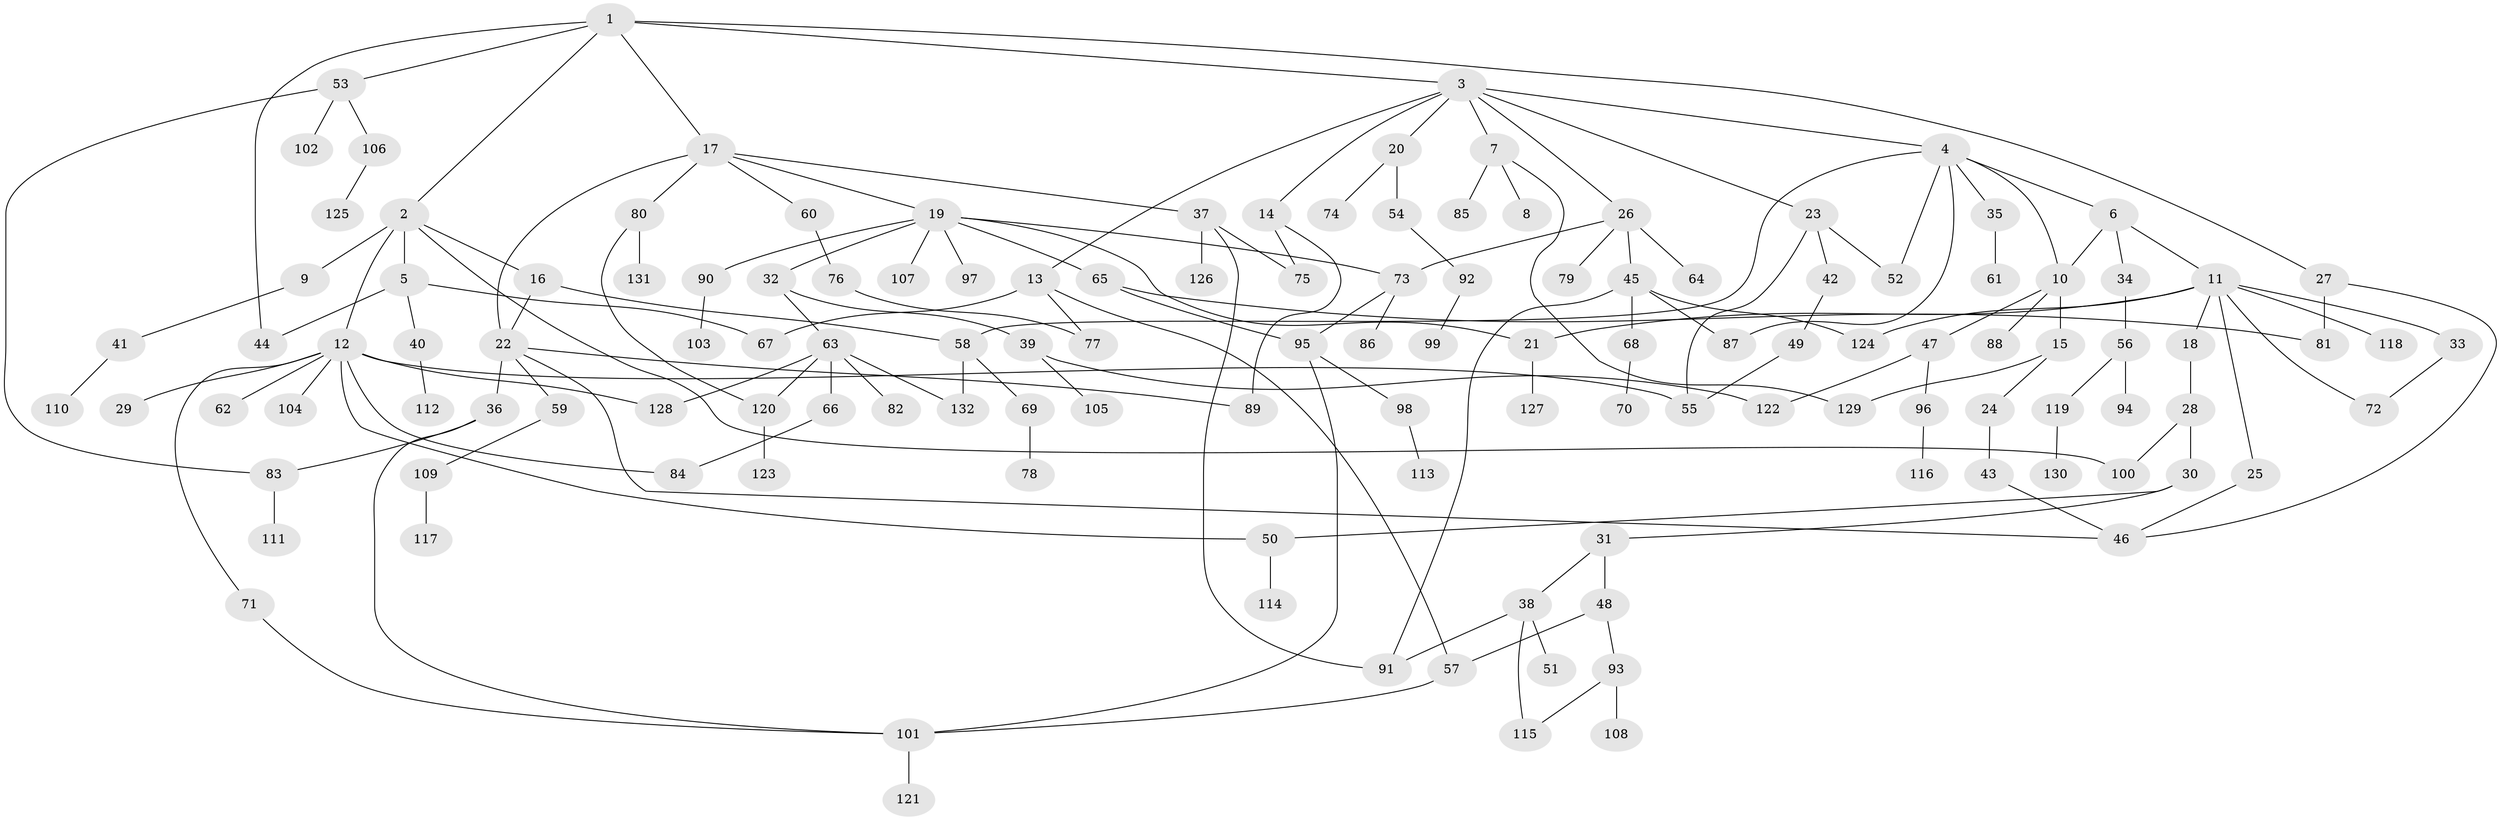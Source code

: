 // Generated by graph-tools (version 1.1) at 2025/13/03/09/25 04:13:20]
// undirected, 132 vertices, 168 edges
graph export_dot {
graph [start="1"]
  node [color=gray90,style=filled];
  1;
  2;
  3;
  4;
  5;
  6;
  7;
  8;
  9;
  10;
  11;
  12;
  13;
  14;
  15;
  16;
  17;
  18;
  19;
  20;
  21;
  22;
  23;
  24;
  25;
  26;
  27;
  28;
  29;
  30;
  31;
  32;
  33;
  34;
  35;
  36;
  37;
  38;
  39;
  40;
  41;
  42;
  43;
  44;
  45;
  46;
  47;
  48;
  49;
  50;
  51;
  52;
  53;
  54;
  55;
  56;
  57;
  58;
  59;
  60;
  61;
  62;
  63;
  64;
  65;
  66;
  67;
  68;
  69;
  70;
  71;
  72;
  73;
  74;
  75;
  76;
  77;
  78;
  79;
  80;
  81;
  82;
  83;
  84;
  85;
  86;
  87;
  88;
  89;
  90;
  91;
  92;
  93;
  94;
  95;
  96;
  97;
  98;
  99;
  100;
  101;
  102;
  103;
  104;
  105;
  106;
  107;
  108;
  109;
  110;
  111;
  112;
  113;
  114;
  115;
  116;
  117;
  118;
  119;
  120;
  121;
  122;
  123;
  124;
  125;
  126;
  127;
  128;
  129;
  130;
  131;
  132;
  1 -- 2;
  1 -- 3;
  1 -- 17;
  1 -- 27;
  1 -- 53;
  1 -- 44;
  2 -- 5;
  2 -- 9;
  2 -- 12;
  2 -- 16;
  2 -- 100;
  3 -- 4;
  3 -- 7;
  3 -- 13;
  3 -- 14;
  3 -- 20;
  3 -- 23;
  3 -- 26;
  4 -- 6;
  4 -- 10;
  4 -- 35;
  4 -- 58;
  4 -- 52;
  4 -- 87;
  5 -- 40;
  5 -- 44;
  5 -- 67;
  6 -- 11;
  6 -- 34;
  6 -- 10;
  7 -- 8;
  7 -- 85;
  7 -- 129;
  9 -- 41;
  10 -- 15;
  10 -- 47;
  10 -- 88;
  11 -- 18;
  11 -- 25;
  11 -- 33;
  11 -- 118;
  11 -- 124;
  11 -- 72;
  11 -- 21;
  12 -- 29;
  12 -- 50;
  12 -- 62;
  12 -- 71;
  12 -- 104;
  12 -- 55;
  12 -- 128;
  12 -- 84;
  13 -- 77;
  13 -- 57;
  13 -- 67;
  14 -- 89;
  14 -- 75;
  15 -- 24;
  15 -- 129;
  16 -- 22;
  16 -- 58;
  17 -- 19;
  17 -- 37;
  17 -- 60;
  17 -- 80;
  17 -- 22;
  18 -- 28;
  19 -- 21;
  19 -- 32;
  19 -- 65;
  19 -- 73;
  19 -- 90;
  19 -- 97;
  19 -- 107;
  20 -- 54;
  20 -- 74;
  21 -- 127;
  22 -- 36;
  22 -- 59;
  22 -- 46;
  22 -- 89;
  23 -- 42;
  23 -- 52;
  23 -- 55;
  24 -- 43;
  25 -- 46;
  26 -- 45;
  26 -- 64;
  26 -- 79;
  26 -- 73;
  27 -- 46;
  27 -- 81;
  28 -- 30;
  28 -- 100;
  30 -- 31;
  30 -- 50;
  31 -- 38;
  31 -- 48;
  32 -- 39;
  32 -- 63;
  33 -- 72;
  34 -- 56;
  35 -- 61;
  36 -- 83;
  36 -- 101;
  37 -- 75;
  37 -- 126;
  37 -- 91;
  38 -- 51;
  38 -- 115;
  38 -- 91;
  39 -- 105;
  39 -- 122;
  40 -- 112;
  41 -- 110;
  42 -- 49;
  43 -- 46;
  45 -- 68;
  45 -- 87;
  45 -- 91;
  45 -- 124;
  47 -- 96;
  47 -- 122;
  48 -- 57;
  48 -- 93;
  49 -- 55;
  50 -- 114;
  53 -- 102;
  53 -- 106;
  53 -- 83;
  54 -- 92;
  56 -- 94;
  56 -- 119;
  57 -- 101;
  58 -- 69;
  58 -- 132;
  59 -- 109;
  60 -- 76;
  63 -- 66;
  63 -- 82;
  63 -- 128;
  63 -- 132;
  63 -- 120;
  65 -- 81;
  65 -- 95;
  66 -- 84;
  68 -- 70;
  69 -- 78;
  71 -- 101;
  73 -- 86;
  73 -- 95;
  76 -- 77;
  80 -- 120;
  80 -- 131;
  83 -- 111;
  90 -- 103;
  92 -- 99;
  93 -- 108;
  93 -- 115;
  95 -- 98;
  95 -- 101;
  96 -- 116;
  98 -- 113;
  101 -- 121;
  106 -- 125;
  109 -- 117;
  119 -- 130;
  120 -- 123;
}
